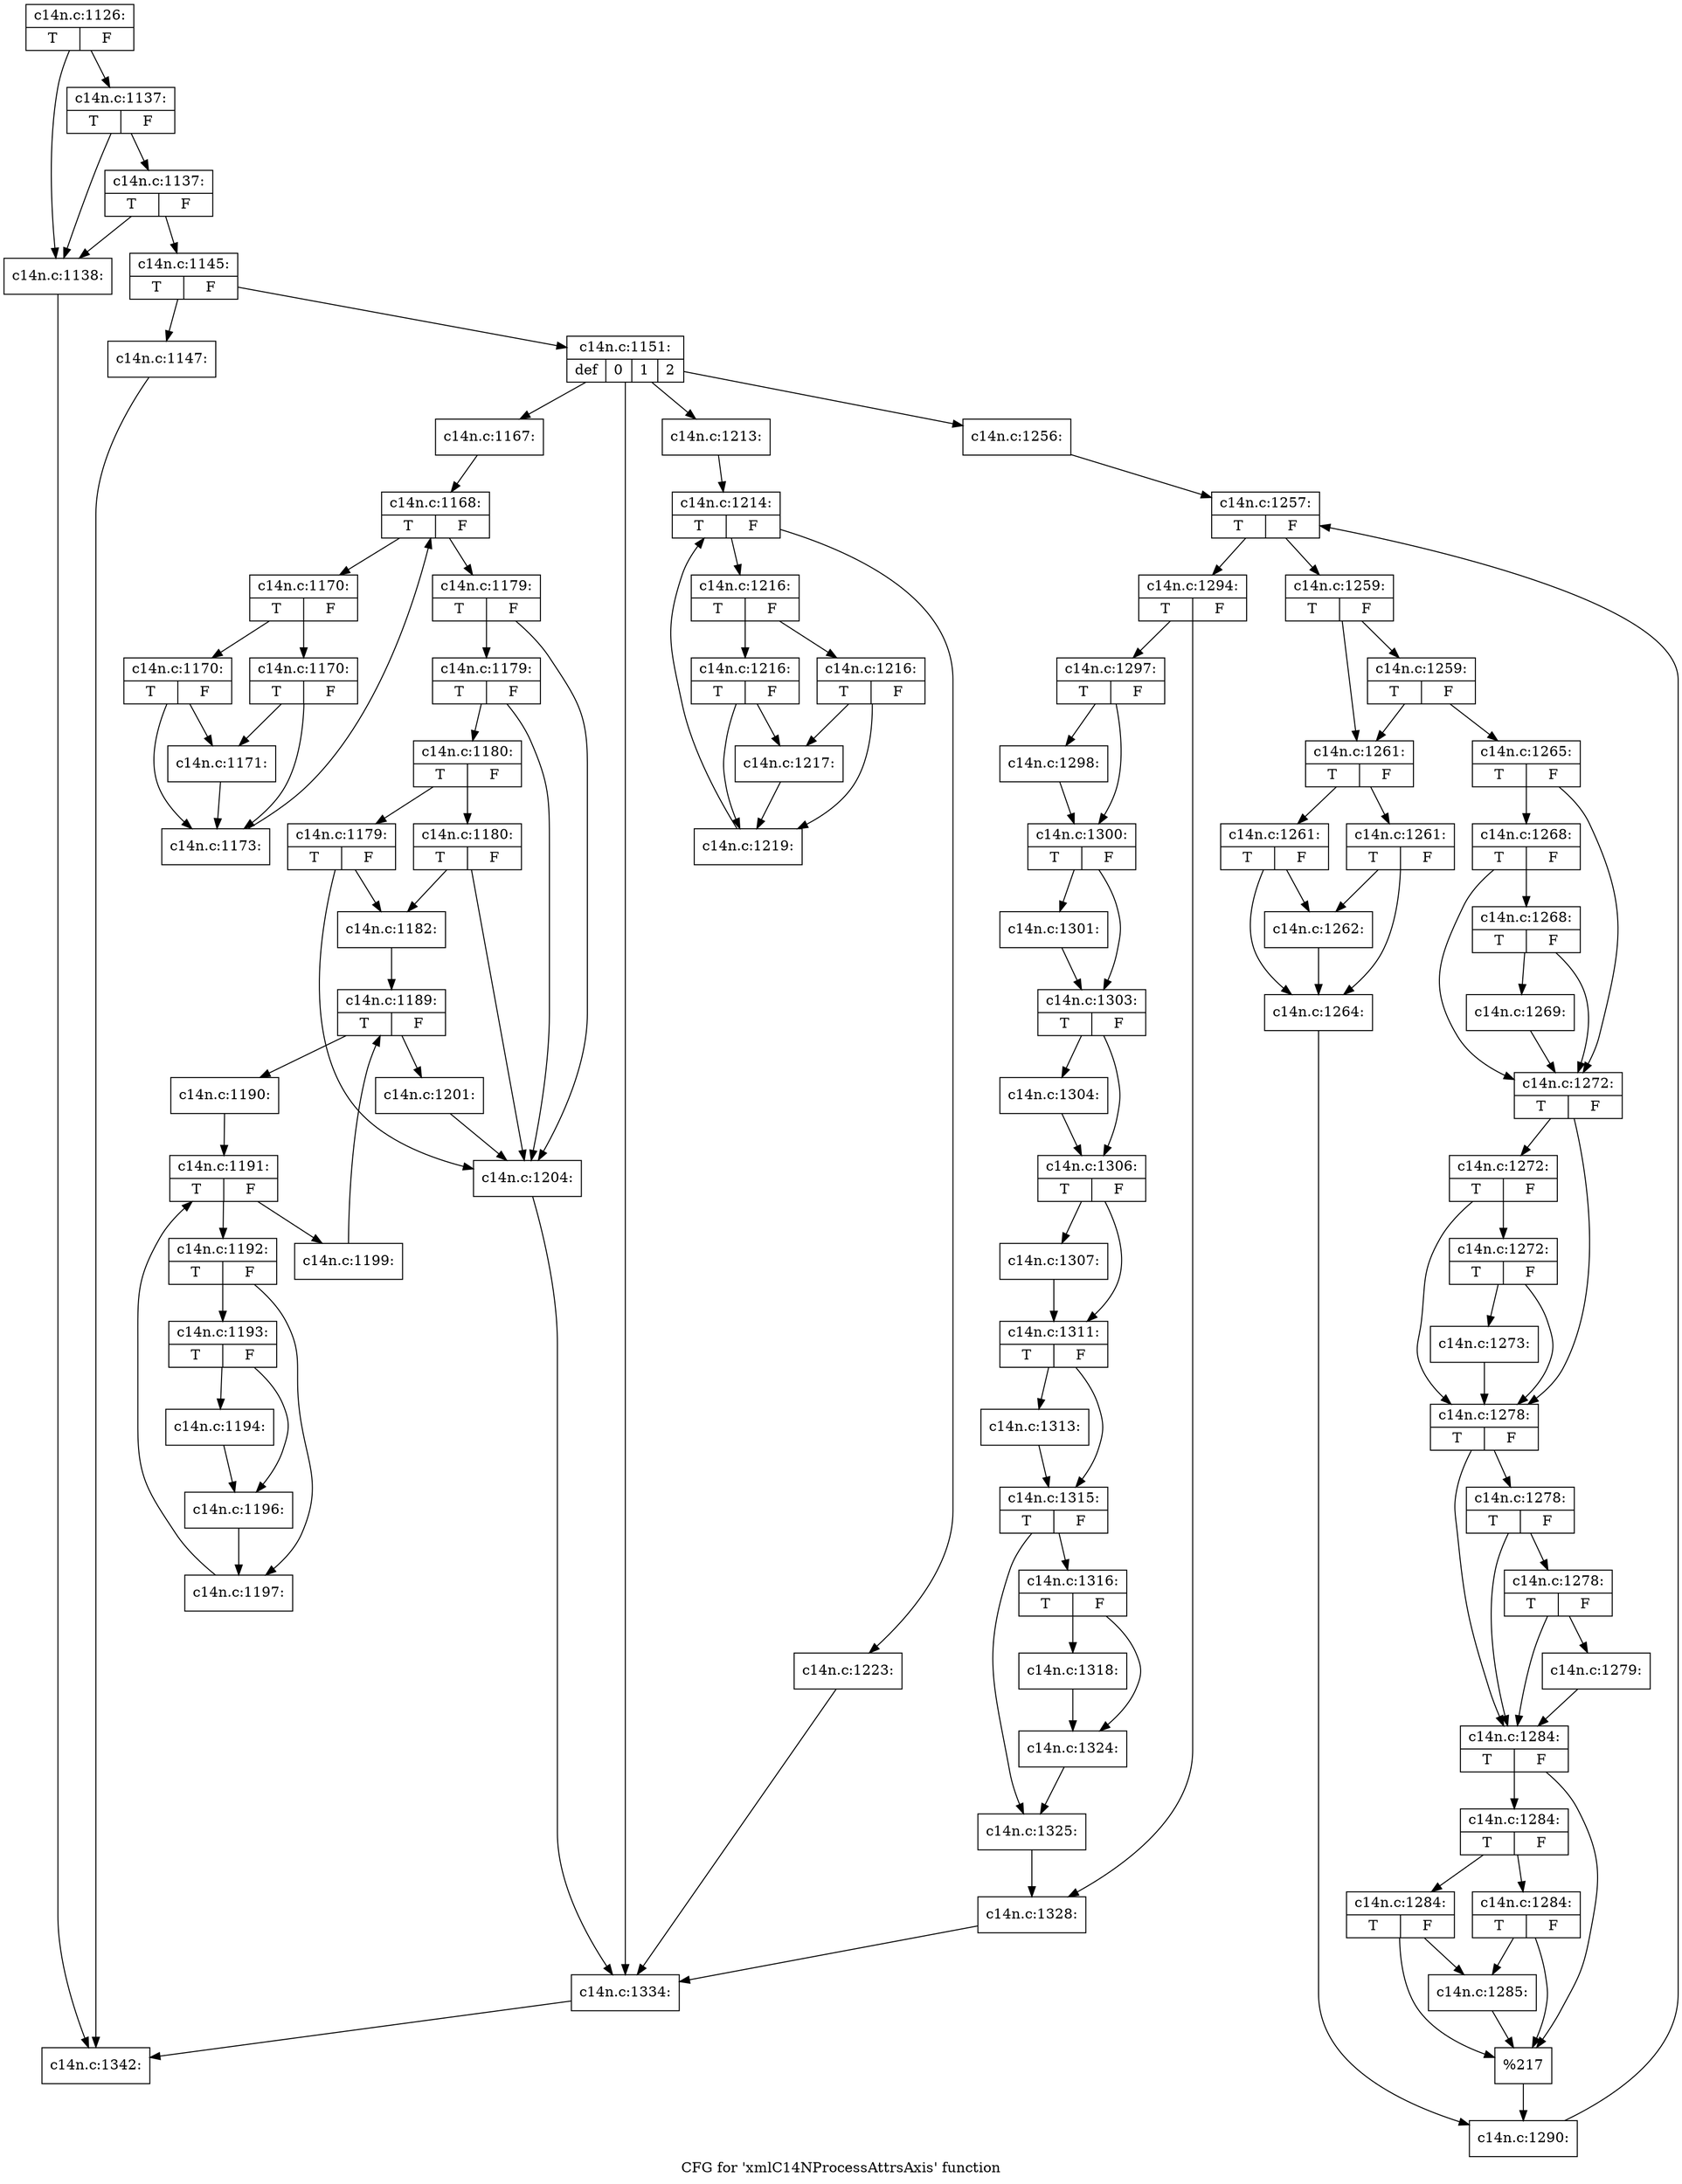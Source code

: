 digraph "CFG for 'xmlC14NProcessAttrsAxis' function" {
	label="CFG for 'xmlC14NProcessAttrsAxis' function";

	Node0x4b2e180 [shape=record,label="{c14n.c:1126:|{<s0>T|<s1>F}}"];
	Node0x4b2e180 -> Node0x4b30290;
	Node0x4b2e180 -> Node0x4b303b0;
	Node0x4b303b0 [shape=record,label="{c14n.c:1137:|{<s0>T|<s1>F}}"];
	Node0x4b303b0 -> Node0x4b30290;
	Node0x4b303b0 -> Node0x4b30330;
	Node0x4b30330 [shape=record,label="{c14n.c:1137:|{<s0>T|<s1>F}}"];
	Node0x4b30330 -> Node0x4b30290;
	Node0x4b30330 -> Node0x4b302e0;
	Node0x4b30290 [shape=record,label="{c14n.c:1138:}"];
	Node0x4b30290 -> Node0x4b2d340;
	Node0x4b302e0 [shape=record,label="{c14n.c:1145:|{<s0>T|<s1>F}}"];
	Node0x4b302e0 -> Node0x4b31960;
	Node0x4b302e0 -> Node0x4b31c20;
	Node0x4b31960 [shape=record,label="{c14n.c:1147:}"];
	Node0x4b31960 -> Node0x4b2d340;
	Node0x4b31c20 [shape=record,label="{c14n.c:1151:|{<s0>def|<s1>0|<s2>1|<s3>2}}"];
	Node0x4b31c20 -> Node0x4b32050;
	Node0x4b31c20 -> Node0x4b32530;
	Node0x4b31c20 -> Node0x4977ee0;
	Node0x4b31c20 -> Node0x4aded80;
	Node0x4b32530 [shape=record,label="{c14n.c:1167:}"];
	Node0x4b32530 -> Node0x4b32850;
	Node0x4b32850 [shape=record,label="{c14n.c:1168:|{<s0>T|<s1>F}}"];
	Node0x4b32850 -> Node0x4b32c00;
	Node0x4b32850 -> Node0x4b32a30;
	Node0x4b32c00 [shape=record,label="{c14n.c:1170:|{<s0>T|<s1>F}}"];
	Node0x4b32c00 -> Node0x4b32de0;
	Node0x4b32c00 -> Node0x4b32e30;
	Node0x4b32de0 [shape=record,label="{c14n.c:1170:|{<s0>T|<s1>F}}"];
	Node0x4b32de0 -> Node0x4b32d40;
	Node0x4b32de0 -> Node0x4b32d90;
	Node0x4b32e30 [shape=record,label="{c14n.c:1170:|{<s0>T|<s1>F}}"];
	Node0x4b32e30 -> Node0x4b32d40;
	Node0x4b32e30 -> Node0x4b32d90;
	Node0x4b32d40 [shape=record,label="{c14n.c:1171:}"];
	Node0x4b32d40 -> Node0x4b32d90;
	Node0x4b32d90 [shape=record,label="{c14n.c:1173:}"];
	Node0x4b32d90 -> Node0x4b32850;
	Node0x4b32a30 [shape=record,label="{c14n.c:1179:|{<s0>T|<s1>F}}"];
	Node0x4b32a30 -> Node0x4b33e70;
	Node0x4b32a30 -> Node0x4b33da0;
	Node0x4b33e70 [shape=record,label="{c14n.c:1179:|{<s0>T|<s1>F}}"];
	Node0x4b33e70 -> Node0x4b33df0;
	Node0x4b33e70 -> Node0x4b33da0;
	Node0x4b33df0 [shape=record,label="{c14n.c:1180:|{<s0>T|<s1>F}}"];
	Node0x4b33df0 -> Node0x4b34450;
	Node0x4b33df0 -> Node0x4b344a0;
	Node0x4b34450 [shape=record,label="{c14n.c:1180:|{<s0>T|<s1>F}}"];
	Node0x4b34450 -> Node0x4b33da0;
	Node0x4b34450 -> Node0x4b33d50;
	Node0x4b344a0 [shape=record,label="{c14n.c:1179:|{<s0>T|<s1>F}}"];
	Node0x4b344a0 -> Node0x4b33da0;
	Node0x4b344a0 -> Node0x4b33d50;
	Node0x4b33d50 [shape=record,label="{c14n.c:1182:}"];
	Node0x4b33d50 -> Node0x4b355b0;
	Node0x4b355b0 [shape=record,label="{c14n.c:1189:|{<s0>T|<s1>F}}"];
	Node0x4b355b0 -> Node0x4b35960;
	Node0x4b355b0 -> Node0x4b35790;
	Node0x4b35960 [shape=record,label="{c14n.c:1190:}"];
	Node0x4b35960 -> Node0x4b35c30;
	Node0x4b35c30 [shape=record,label="{c14n.c:1191:|{<s0>T|<s1>F}}"];
	Node0x4b35c30 -> Node0x4b35fe0;
	Node0x4b35c30 -> Node0x4b35e10;
	Node0x4b35fe0 [shape=record,label="{c14n.c:1192:|{<s0>T|<s1>F}}"];
	Node0x4b35fe0 -> Node0x4b36120;
	Node0x4b35fe0 -> Node0x4b36170;
	Node0x4b36120 [shape=record,label="{c14n.c:1193:|{<s0>T|<s1>F}}"];
	Node0x4b36120 -> Node0x4b36cc0;
	Node0x4b36120 -> Node0x4b36d10;
	Node0x4b36cc0 [shape=record,label="{c14n.c:1194:}"];
	Node0x4b36cc0 -> Node0x4b36d10;
	Node0x4b36d10 [shape=record,label="{c14n.c:1196:}"];
	Node0x4b36d10 -> Node0x4b36170;
	Node0x4b36170 [shape=record,label="{c14n.c:1197:}"];
	Node0x4b36170 -> Node0x4b35c30;
	Node0x4b35e10 [shape=record,label="{c14n.c:1199:}"];
	Node0x4b35e10 -> Node0x4b355b0;
	Node0x4b35790 [shape=record,label="{c14n.c:1201:}"];
	Node0x4b35790 -> Node0x4b33da0;
	Node0x4b33da0 [shape=record,label="{c14n.c:1204:}"];
	Node0x4b33da0 -> Node0x4b32050;
	Node0x4977ee0 [shape=record,label="{c14n.c:1213:}"];
	Node0x4977ee0 -> Node0x4978210;
	Node0x4978210 [shape=record,label="{c14n.c:1214:|{<s0>T|<s1>F}}"];
	Node0x4978210 -> Node0x4addc00;
	Node0x4978210 -> Node0x49781c0;
	Node0x4addc00 [shape=record,label="{c14n.c:1216:|{<s0>T|<s1>F}}"];
	Node0x4addc00 -> Node0x4addde0;
	Node0x4addc00 -> Node0x4adde30;
	Node0x4addde0 [shape=record,label="{c14n.c:1216:|{<s0>T|<s1>F}}"];
	Node0x4addde0 -> Node0x4addd40;
	Node0x4addde0 -> Node0x4addd90;
	Node0x4adde30 [shape=record,label="{c14n.c:1216:|{<s0>T|<s1>F}}"];
	Node0x4adde30 -> Node0x4addd40;
	Node0x4adde30 -> Node0x4addd90;
	Node0x4addd40 [shape=record,label="{c14n.c:1217:}"];
	Node0x4addd40 -> Node0x4addd90;
	Node0x4addd90 [shape=record,label="{c14n.c:1219:}"];
	Node0x4addd90 -> Node0x4978210;
	Node0x49781c0 [shape=record,label="{c14n.c:1223:}"];
	Node0x49781c0 -> Node0x4b32050;
	Node0x4aded80 [shape=record,label="{c14n.c:1256:}"];
	Node0x4aded80 -> Node0x4adf0a0;
	Node0x4adf0a0 [shape=record,label="{c14n.c:1257:|{<s0>T|<s1>F}}"];
	Node0x4adf0a0 -> Node0x4adf450;
	Node0x4adf0a0 -> Node0x4adf280;
	Node0x4adf450 [shape=record,label="{c14n.c:1259:|{<s0>T|<s1>F}}"];
	Node0x4adf450 -> Node0x4adf680;
	Node0x4adf450 -> Node0x4adf590;
	Node0x4adf680 [shape=record,label="{c14n.c:1259:|{<s0>T|<s1>F}}"];
	Node0x4adf680 -> Node0x4adf590;
	Node0x4adf680 -> Node0x4adf630;
	Node0x4adf590 [shape=record,label="{c14n.c:1261:|{<s0>T|<s1>F}}"];
	Node0x4adf590 -> Node0x4adfc10;
	Node0x4adf590 -> Node0x4adfc60;
	Node0x4adfc10 [shape=record,label="{c14n.c:1261:|{<s0>T|<s1>F}}"];
	Node0x4adfc10 -> Node0x4adfb70;
	Node0x4adfc10 -> Node0x4adfbc0;
	Node0x4adfc60 [shape=record,label="{c14n.c:1261:|{<s0>T|<s1>F}}"];
	Node0x4adfc60 -> Node0x4adfb70;
	Node0x4adfc60 -> Node0x4adfbc0;
	Node0x4adfb70 [shape=record,label="{c14n.c:1262:}"];
	Node0x4adfb70 -> Node0x4adfbc0;
	Node0x4adfbc0 [shape=record,label="{c14n.c:1264:}"];
	Node0x4adfbc0 -> Node0x4adf5e0;
	Node0x4adf630 [shape=record,label="{c14n.c:1265:|{<s0>T|<s1>F}}"];
	Node0x4adf630 -> Node0x4ae0d90;
	Node0x4adf630 -> Node0x4ae0e60;
	Node0x4ae0e60 [shape=record,label="{c14n.c:1268:|{<s0>T|<s1>F}}"];
	Node0x4ae0e60 -> Node0x4ae0de0;
	Node0x4ae0e60 -> Node0x4ae0d90;
	Node0x4ae0de0 [shape=record,label="{c14n.c:1268:|{<s0>T|<s1>F}}"];
	Node0x4ae0de0 -> Node0x4ae0d40;
	Node0x4ae0de0 -> Node0x4ae0d90;
	Node0x4ae0d40 [shape=record,label="{c14n.c:1269:}"];
	Node0x4ae0d40 -> Node0x4ae0d90;
	Node0x4ae0d90 [shape=record,label="{c14n.c:1272:|{<s0>T|<s1>F}}"];
	Node0x4ae0d90 -> Node0x4ae1c00;
	Node0x4ae0d90 -> Node0x4ae1cd0;
	Node0x4ae1cd0 [shape=record,label="{c14n.c:1272:|{<s0>T|<s1>F}}"];
	Node0x4ae1cd0 -> Node0x4ae1c50;
	Node0x4ae1cd0 -> Node0x4ae1c00;
	Node0x4ae1c50 [shape=record,label="{c14n.c:1272:|{<s0>T|<s1>F}}"];
	Node0x4ae1c50 -> Node0x4ae1bb0;
	Node0x4ae1c50 -> Node0x4ae1c00;
	Node0x4ae1bb0 [shape=record,label="{c14n.c:1273:}"];
	Node0x4ae1bb0 -> Node0x4ae1c00;
	Node0x4ae1c00 [shape=record,label="{c14n.c:1278:|{<s0>T|<s1>F}}"];
	Node0x4ae1c00 -> Node0x4ae2ab0;
	Node0x4ae1c00 -> Node0x4ae2b80;
	Node0x4ae2b80 [shape=record,label="{c14n.c:1278:|{<s0>T|<s1>F}}"];
	Node0x4ae2b80 -> Node0x4ae2b00;
	Node0x4ae2b80 -> Node0x4ae2ab0;
	Node0x4ae2b00 [shape=record,label="{c14n.c:1278:|{<s0>T|<s1>F}}"];
	Node0x4ae2b00 -> Node0x4ae2a60;
	Node0x4ae2b00 -> Node0x4ae2ab0;
	Node0x4ae2a60 [shape=record,label="{c14n.c:1279:}"];
	Node0x4ae2a60 -> Node0x4ae2ab0;
	Node0x4ae2ab0 [shape=record,label="{c14n.c:1284:|{<s0>T|<s1>F}}"];
	Node0x4ae2ab0 -> Node0x4ae3960;
	Node0x4ae2ab0 -> Node0x4ae39b0;
	Node0x4ae39b0 [shape=record,label="{c14n.c:1284:|{<s0>T|<s1>F}}"];
	Node0x4ae39b0 -> Node0x4ae3bd0;
	Node0x4ae39b0 -> Node0x4ae3c20;
	Node0x4ae3bd0 [shape=record,label="{c14n.c:1284:|{<s0>T|<s1>F}}"];
	Node0x4ae3bd0 -> Node0x4ae3910;
	Node0x4ae3bd0 -> Node0x4ae3960;
	Node0x4ae3c20 [shape=record,label="{c14n.c:1284:|{<s0>T|<s1>F}}"];
	Node0x4ae3c20 -> Node0x4ae3910;
	Node0x4ae3c20 -> Node0x4ae3960;
	Node0x4ae3910 [shape=record,label="{c14n.c:1285:}"];
	Node0x4ae3910 -> Node0x4ae3960;
	Node0x4ae3960 [shape=record,label="{%217}"];
	Node0x4ae3960 -> Node0x4adf5e0;
	Node0x4adf5e0 [shape=record,label="{c14n.c:1290:}"];
	Node0x4adf5e0 -> Node0x4adf0a0;
	Node0x4adf280 [shape=record,label="{c14n.c:1294:|{<s0>T|<s1>F}}"];
	Node0x4adf280 -> Node0x4b47ae0;
	Node0x4adf280 -> Node0x4b47b30;
	Node0x4b47ae0 [shape=record,label="{c14n.c:1297:|{<s0>T|<s1>F}}"];
	Node0x4b47ae0 -> Node0x4b47e60;
	Node0x4b47ae0 -> Node0x4b47eb0;
	Node0x4b47e60 [shape=record,label="{c14n.c:1298:}"];
	Node0x4b47e60 -> Node0x4b47eb0;
	Node0x4b47eb0 [shape=record,label="{c14n.c:1300:|{<s0>T|<s1>F}}"];
	Node0x4b47eb0 -> Node0x4b36920;
	Node0x4b47eb0 -> Node0x4b48b50;
	Node0x4b36920 [shape=record,label="{c14n.c:1301:}"];
	Node0x4b36920 -> Node0x4b48b50;
	Node0x4b48b50 [shape=record,label="{c14n.c:1303:|{<s0>T|<s1>F}}"];
	Node0x4b48b50 -> Node0x4b49560;
	Node0x4b48b50 -> Node0x4b495b0;
	Node0x4b49560 [shape=record,label="{c14n.c:1304:}"];
	Node0x4b49560 -> Node0x4b495b0;
	Node0x4b495b0 [shape=record,label="{c14n.c:1306:|{<s0>T|<s1>F}}"];
	Node0x4b495b0 -> Node0x4b49e40;
	Node0x4b495b0 -> Node0x4b49e90;
	Node0x4b49e40 [shape=record,label="{c14n.c:1307:}"];
	Node0x4b49e40 -> Node0x4b49e90;
	Node0x4b49e90 [shape=record,label="{c14n.c:1311:|{<s0>T|<s1>F}}"];
	Node0x4b49e90 -> Node0x4b4a4b0;
	Node0x4b49e90 -> Node0x4b4a500;
	Node0x4b4a4b0 [shape=record,label="{c14n.c:1313:}"];
	Node0x4b4a4b0 -> Node0x4b4a500;
	Node0x4b4a500 [shape=record,label="{c14n.c:1315:|{<s0>T|<s1>F}}"];
	Node0x4b4a500 -> Node0x4b4ad90;
	Node0x4b4a500 -> Node0x4b4ade0;
	Node0x4b4ad90 [shape=record,label="{c14n.c:1316:|{<s0>T|<s1>F}}"];
	Node0x4b4ad90 -> Node0x4b4b6b0;
	Node0x4b4ad90 -> Node0x4b4ba50;
	Node0x4b4b6b0 [shape=record,label="{c14n.c:1318:}"];
	Node0x4b4b6b0 -> Node0x4b4ba50;
	Node0x4b4ba50 [shape=record,label="{c14n.c:1324:}"];
	Node0x4b4ba50 -> Node0x4b4ade0;
	Node0x4b4ade0 [shape=record,label="{c14n.c:1325:}"];
	Node0x4b4ade0 -> Node0x4b47b30;
	Node0x4b47b30 [shape=record,label="{c14n.c:1328:}"];
	Node0x4b47b30 -> Node0x4b32050;
	Node0x4b32050 [shape=record,label="{c14n.c:1334:}"];
	Node0x4b32050 -> Node0x4b2d340;
	Node0x4b2d340 [shape=record,label="{c14n.c:1342:}"];
}
